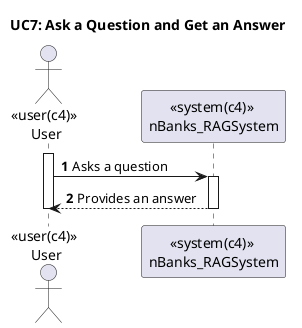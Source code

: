 @startuml

title UC7: Ask a Question and Get an Answer


autonumber

actor "<<user(c4)>> \nUser" as user
participant "<<system(c4)>> \nnBanks_RAGSystem" as sys

activate user
user -> sys : Asks a question
activate sys
sys --> user: Provides an answer
deactivate sys
deactivate user

@enduml

